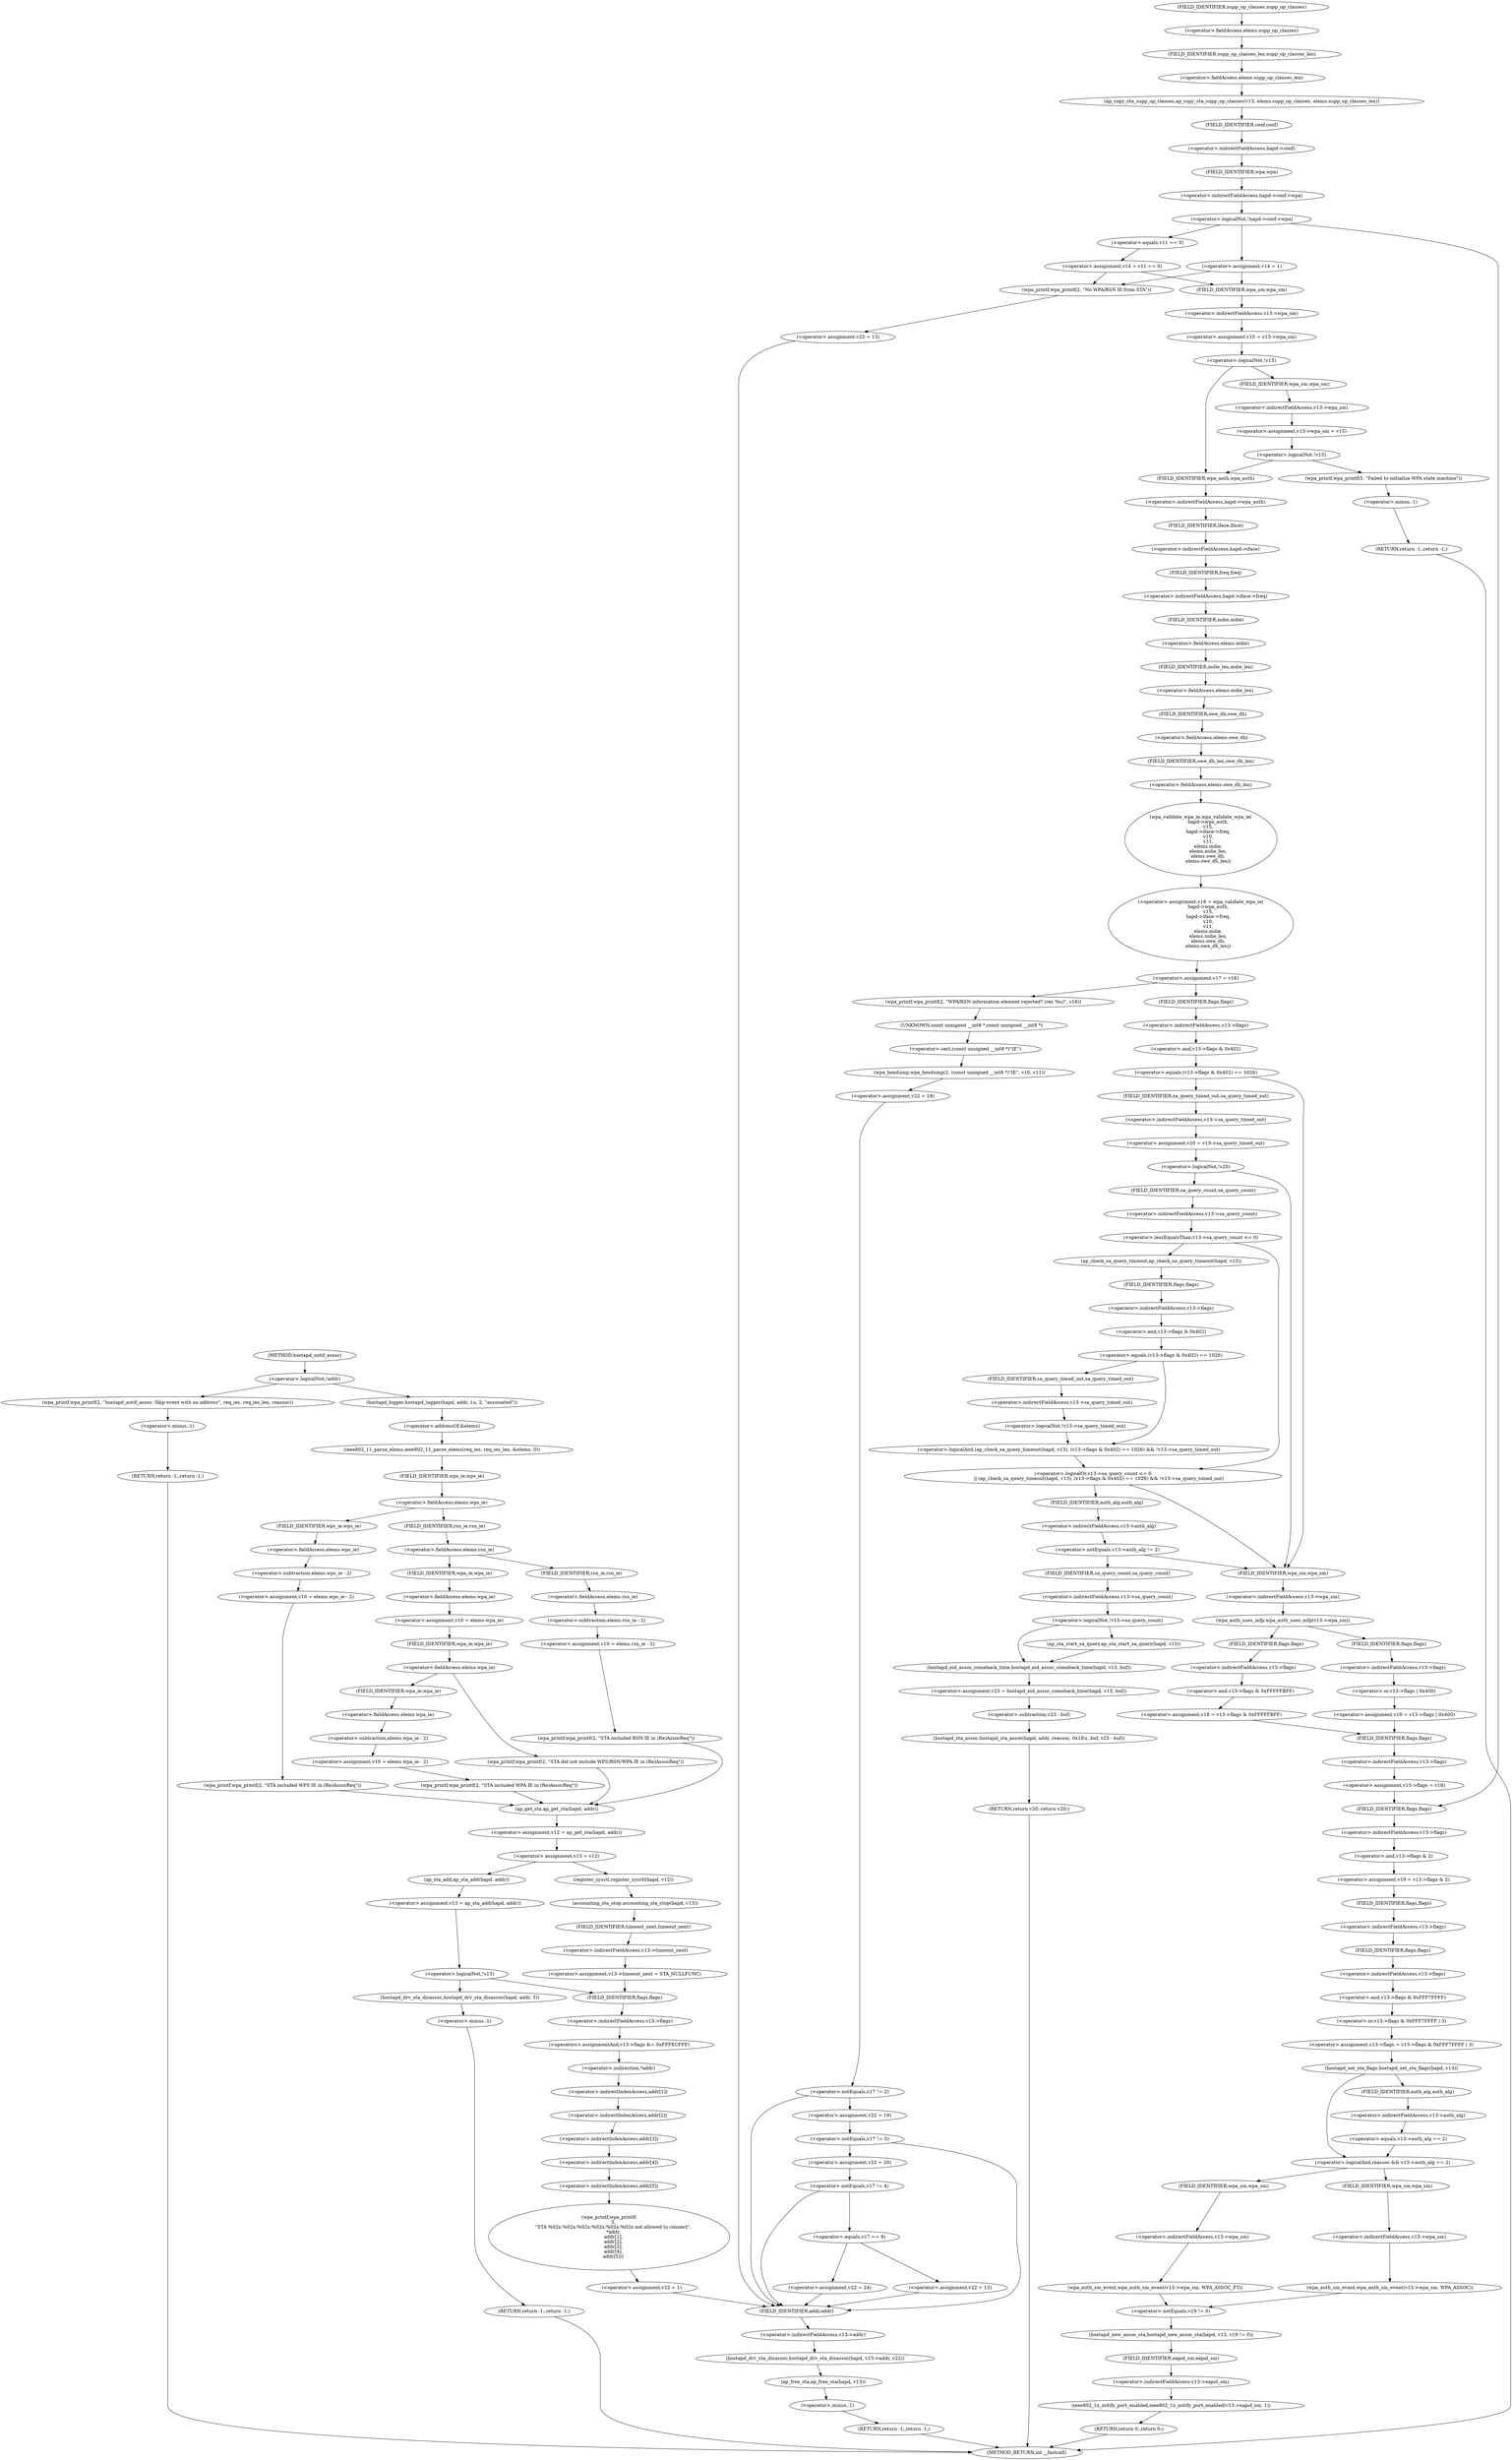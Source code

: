 digraph hostapd_notif_assoc {  
"1000139" [label = "(<operator>.logicalNot,!addr)" ]
"1000142" [label = "(wpa_printf,wpa_printf(2, \"hostapd_notif_assoc: Skip event with no address\", req_ies, req_ies_len, reassoc))" ]
"1000148" [label = "(RETURN,return -1;,return -1;)" ]
"1000149" [label = "(<operator>.minus,-1)" ]
"1000151" [label = "(hostapd_logger,hostapd_logger(hapd, addr, 1u, 2, \"associated\"))" ]
"1000157" [label = "(ieee802_11_parse_elems,ieee802_11_parse_elems(req_ies, req_ies_len, &elems, 0))" ]
"1000160" [label = "(<operator>.addressOf,&elems)" ]
"1000164" [label = "(<operator>.fieldAccess,elems.wps_ie)" ]
"1000166" [label = "(FIELD_IDENTIFIER,wps_ie,wps_ie)" ]
"1000168" [label = "(<operator>.assignment,v10 = elems.wps_ie - 2)" ]
"1000170" [label = "(<operator>.subtraction,elems.wps_ie - 2)" ]
"1000171" [label = "(<operator>.fieldAccess,elems.wps_ie)" ]
"1000173" [label = "(FIELD_IDENTIFIER,wps_ie,wps_ie)" ]
"1000176" [label = "(wpa_printf,wpa_printf(2, \"STA included WPS IE in (Re)AssocReq\"))" ]
"1000181" [label = "(<operator>.fieldAccess,elems.rsn_ie)" ]
"1000183" [label = "(FIELD_IDENTIFIER,rsn_ie,rsn_ie)" ]
"1000185" [label = "(<operator>.assignment,v10 = elems.rsn_ie - 2)" ]
"1000187" [label = "(<operator>.subtraction,elems.rsn_ie - 2)" ]
"1000188" [label = "(<operator>.fieldAccess,elems.rsn_ie)" ]
"1000190" [label = "(FIELD_IDENTIFIER,rsn_ie,rsn_ie)" ]
"1000193" [label = "(wpa_printf,wpa_printf(2, \"STA included RSN IE in (Re)AssocReq\"))" ]
"1000198" [label = "(<operator>.assignment,v10 = elems.wpa_ie)" ]
"1000200" [label = "(<operator>.fieldAccess,elems.wpa_ie)" ]
"1000202" [label = "(FIELD_IDENTIFIER,wpa_ie,wpa_ie)" ]
"1000204" [label = "(<operator>.fieldAccess,elems.wpa_ie)" ]
"1000206" [label = "(FIELD_IDENTIFIER,wpa_ie,wpa_ie)" ]
"1000208" [label = "(<operator>.assignment,v10 = elems.wpa_ie - 2)" ]
"1000210" [label = "(<operator>.subtraction,elems.wpa_ie - 2)" ]
"1000211" [label = "(<operator>.fieldAccess,elems.wpa_ie)" ]
"1000213" [label = "(FIELD_IDENTIFIER,wpa_ie,wpa_ie)" ]
"1000216" [label = "(wpa_printf,wpa_printf(2, \"STA included WPA IE in (Re)AssocReq\"))" ]
"1000221" [label = "(wpa_printf,wpa_printf(2, \"STA did not include WPS/RSN/WPA IE in (Re)AssocReq\"))" ]
"1000225" [label = "(<operator>.assignment,v12 = ap_get_sta(hapd, addr))" ]
"1000227" [label = "(ap_get_sta,ap_get_sta(hapd, addr))" ]
"1000230" [label = "(<operator>.assignment,v13 = v12)" ]
"1000236" [label = "(register_sysctl,register_sysctl(hapd, v12))" ]
"1000239" [label = "(accounting_sta_stop,accounting_sta_stop(hapd, v13))" ]
"1000242" [label = "(<operator>.assignment,v13->timeout_next = STA_NULLFUNC)" ]
"1000243" [label = "(<operator>.indirectFieldAccess,v13->timeout_next)" ]
"1000245" [label = "(FIELD_IDENTIFIER,timeout_next,timeout_next)" ]
"1000249" [label = "(<operator>.assignment,v13 = ap_sta_add(hapd, addr))" ]
"1000251" [label = "(ap_sta_add,ap_sta_add(hapd, addr))" ]
"1000255" [label = "(<operator>.logicalNot,!v13)" ]
"1000258" [label = "(hostapd_drv_sta_disassoc,hostapd_drv_sta_disassoc(hapd, addr, 5))" ]
"1000262" [label = "(RETURN,return -1;,return -1;)" ]
"1000263" [label = "(<operator>.minus,-1)" ]
"1000265" [label = "(<operators>.assignmentAnd,v13->flags &= 0xFFFECFFF)" ]
"1000266" [label = "(<operator>.indirectFieldAccess,v13->flags)" ]
"1000268" [label = "(FIELD_IDENTIFIER,flags,flags)" ]
"1000271" [label = "(wpa_printf,wpa_printf(\n      3,\n      \"STA %02x:%02x:%02x:%02x:%02x:%02x not allowed to connect\",\n      *addr,\n      addr[1],\n      addr[2],\n      addr[3],\n      addr[4],\n      addr[5]))" ]
"1000274" [label = "(<operator>.indirection,*addr)" ]
"1000276" [label = "(<operator>.indirectIndexAccess,addr[1])" ]
"1000279" [label = "(<operator>.indirectIndexAccess,addr[2])" ]
"1000282" [label = "(<operator>.indirectIndexAccess,addr[3])" ]
"1000285" [label = "(<operator>.indirectIndexAccess,addr[4])" ]
"1000288" [label = "(<operator>.indirectIndexAccess,addr[5])" ]
"1000291" [label = "(<operator>.assignment,v22 = 1)" ]
"1000295" [label = "(hostapd_drv_sta_disassoc,hostapd_drv_sta_disassoc(hapd, v13->addr, v22))" ]
"1000297" [label = "(<operator>.indirectFieldAccess,v13->addr)" ]
"1000299" [label = "(FIELD_IDENTIFIER,addr,addr)" ]
"1000301" [label = "(ap_free_sta,ap_free_sta(hapd, v13))" ]
"1000304" [label = "(RETURN,return -1;,return -1;)" ]
"1000305" [label = "(<operator>.minus,-1)" ]
"1000307" [label = "(ap_copy_sta_supp_op_classes,ap_copy_sta_supp_op_classes(v13, elems.supp_op_classes, elems.supp_op_classes_len))" ]
"1000309" [label = "(<operator>.fieldAccess,elems.supp_op_classes)" ]
"1000311" [label = "(FIELD_IDENTIFIER,supp_op_classes,supp_op_classes)" ]
"1000312" [label = "(<operator>.fieldAccess,elems.supp_op_classes_len)" ]
"1000314" [label = "(FIELD_IDENTIFIER,supp_op_classes_len,supp_op_classes_len)" ]
"1000316" [label = "(<operator>.logicalNot,!hapd->conf->wpa)" ]
"1000317" [label = "(<operator>.indirectFieldAccess,hapd->conf->wpa)" ]
"1000318" [label = "(<operator>.indirectFieldAccess,hapd->conf)" ]
"1000320" [label = "(FIELD_IDENTIFIER,conf,conf)" ]
"1000321" [label = "(FIELD_IDENTIFIER,wpa,wpa)" ]
"1000325" [label = "(<operator>.assignment,v14 = v11 == 0)" ]
"1000327" [label = "(<operator>.equals,v11 == 0)" ]
"1000331" [label = "(<operator>.assignment,v14 = 1)" ]
"1000337" [label = "(wpa_printf,wpa_printf(2, \"No WPA/RSN IE from STA\"))" ]
"1000340" [label = "(<operator>.assignment,v22 = 13)" ]
"1000344" [label = "(<operator>.assignment,v15 = v13->wpa_sm)" ]
"1000346" [label = "(<operator>.indirectFieldAccess,v13->wpa_sm)" ]
"1000348" [label = "(FIELD_IDENTIFIER,wpa_sm,wpa_sm)" ]
"1000350" [label = "(<operator>.logicalNot,!v15)" ]
"1000353" [label = "(<operator>.assignment,v13->wpa_sm = v15)" ]
"1000354" [label = "(<operator>.indirectFieldAccess,v13->wpa_sm)" ]
"1000356" [label = "(FIELD_IDENTIFIER,wpa_sm,wpa_sm)" ]
"1000359" [label = "(<operator>.logicalNot,!v15)" ]
"1000362" [label = "(wpa_printf,wpa_printf(5, \"Failed to initialize WPA state machine\"))" ]
"1000365" [label = "(RETURN,return -1;,return -1;)" ]
"1000366" [label = "(<operator>.minus,-1)" ]
"1000368" [label = "(<operator>.assignment,v16 = wpa_validate_wpa_ie(\n          hapd->wpa_auth,\n          v15,\n          hapd->iface->freq,\n          v10,\n          v11,\n          elems.mdie,\n          elems.mdie_len,\n          elems.owe_dh,\n          elems.owe_dh_len))" ]
"1000370" [label = "(wpa_validate_wpa_ie,wpa_validate_wpa_ie(\n          hapd->wpa_auth,\n          v15,\n          hapd->iface->freq,\n          v10,\n          v11,\n          elems.mdie,\n          elems.mdie_len,\n          elems.owe_dh,\n          elems.owe_dh_len))" ]
"1000371" [label = "(<operator>.indirectFieldAccess,hapd->wpa_auth)" ]
"1000373" [label = "(FIELD_IDENTIFIER,wpa_auth,wpa_auth)" ]
"1000375" [label = "(<operator>.indirectFieldAccess,hapd->iface->freq)" ]
"1000376" [label = "(<operator>.indirectFieldAccess,hapd->iface)" ]
"1000378" [label = "(FIELD_IDENTIFIER,iface,iface)" ]
"1000379" [label = "(FIELD_IDENTIFIER,freq,freq)" ]
"1000382" [label = "(<operator>.fieldAccess,elems.mdie)" ]
"1000384" [label = "(FIELD_IDENTIFIER,mdie,mdie)" ]
"1000385" [label = "(<operator>.fieldAccess,elems.mdie_len)" ]
"1000387" [label = "(FIELD_IDENTIFIER,mdie_len,mdie_len)" ]
"1000388" [label = "(<operator>.fieldAccess,elems.owe_dh)" ]
"1000390" [label = "(FIELD_IDENTIFIER,owe_dh,owe_dh)" ]
"1000391" [label = "(<operator>.fieldAccess,elems.owe_dh_len)" ]
"1000393" [label = "(FIELD_IDENTIFIER,owe_dh_len,owe_dh_len)" ]
"1000394" [label = "(<operator>.assignment,v17 = v16)" ]
"1000400" [label = "(wpa_printf,wpa_printf(2, \"WPA/RSN information element rejected? (res %u)\", v16))" ]
"1000404" [label = "(wpa_hexdump,wpa_hexdump(2, (const unsigned __int8 *)\"IE\", v10, v11))" ]
"1000406" [label = "(<operator>.cast,(const unsigned __int8 *)\"IE\")" ]
"1000407" [label = "(UNKNOWN,const unsigned __int8 *,const unsigned __int8 *)" ]
"1000411" [label = "(<operator>.assignment,v22 = 18)" ]
"1000415" [label = "(<operator>.notEquals,v17 != 2)" ]
"1000419" [label = "(<operator>.assignment,v22 = 19)" ]
"1000423" [label = "(<operator>.notEquals,v17 != 3)" ]
"1000427" [label = "(<operator>.assignment,v22 = 20)" ]
"1000431" [label = "(<operator>.notEquals,v17 != 4)" ]
"1000436" [label = "(<operator>.equals,v17 == 8)" ]
"1000439" [label = "(<operator>.assignment,v22 = 24)" ]
"1000443" [label = "(<operator>.assignment,v22 = 13)" ]
"1000448" [label = "(<operator>.equals,(v13->flags & 0x402) == 1026)" ]
"1000449" [label = "(<operator>.and,v13->flags & 0x402)" ]
"1000450" [label = "(<operator>.indirectFieldAccess,v13->flags)" ]
"1000452" [label = "(FIELD_IDENTIFIER,flags,flags)" ]
"1000456" [label = "(<operator>.assignment,v20 = v13->sa_query_timed_out)" ]
"1000458" [label = "(<operator>.indirectFieldAccess,v13->sa_query_timed_out)" ]
"1000460" [label = "(FIELD_IDENTIFIER,sa_query_timed_out,sa_query_timed_out)" ]
"1000462" [label = "(<operator>.logicalNot,!v20)" ]
"1000466" [label = "(<operator>.logicalOr,v13->sa_query_count <= 0\n        || (ap_check_sa_query_timeout(hapd, v13), (v13->flags & 0x402) == 1026) && !v13->sa_query_timed_out)" ]
"1000467" [label = "(<operator>.lessEqualsThan,v13->sa_query_count <= 0)" ]
"1000468" [label = "(<operator>.indirectFieldAccess,v13->sa_query_count)" ]
"1000470" [label = "(FIELD_IDENTIFIER,sa_query_count,sa_query_count)" ]
"1000472" [label = "(<operator>.logicalAnd,(ap_check_sa_query_timeout(hapd, v13), (v13->flags & 0x402) == 1026) && !v13->sa_query_timed_out)" ]
"1000474" [label = "(ap_check_sa_query_timeout,ap_check_sa_query_timeout(hapd, v13))" ]
"1000477" [label = "(<operator>.equals,(v13->flags & 0x402) == 1026)" ]
"1000478" [label = "(<operator>.and,v13->flags & 0x402)" ]
"1000479" [label = "(<operator>.indirectFieldAccess,v13->flags)" ]
"1000481" [label = "(FIELD_IDENTIFIER,flags,flags)" ]
"1000484" [label = "(<operator>.logicalNot,!v13->sa_query_timed_out)" ]
"1000485" [label = "(<operator>.indirectFieldAccess,v13->sa_query_timed_out)" ]
"1000487" [label = "(FIELD_IDENTIFIER,sa_query_timed_out,sa_query_timed_out)" ]
"1000490" [label = "(<operator>.notEquals,v13->auth_alg != 2)" ]
"1000491" [label = "(<operator>.indirectFieldAccess,v13->auth_alg)" ]
"1000493" [label = "(FIELD_IDENTIFIER,auth_alg,auth_alg)" ]
"1000497" [label = "(<operator>.logicalNot,!v13->sa_query_count)" ]
"1000498" [label = "(<operator>.indirectFieldAccess,v13->sa_query_count)" ]
"1000500" [label = "(FIELD_IDENTIFIER,sa_query_count,sa_query_count)" ]
"1000501" [label = "(ap_sta_start_sa_query,ap_sta_start_sa_query(hapd, v13))" ]
"1000504" [label = "(<operator>.assignment,v23 = hostapd_eid_assoc_comeback_time(hapd, v13, buf))" ]
"1000506" [label = "(hostapd_eid_assoc_comeback_time,hostapd_eid_assoc_comeback_time(hapd, v13, buf))" ]
"1000510" [label = "(hostapd_sta_assoc,hostapd_sta_assoc(hapd, addr, reassoc, 0x1Eu, buf, v23 - buf))" ]
"1000516" [label = "(<operator>.subtraction,v23 - buf)" ]
"1000519" [label = "(RETURN,return v20;,return v20;)" ]
"1000522" [label = "(wpa_auth_uses_mfp,wpa_auth_uses_mfp(v13->wpa_sm))" ]
"1000523" [label = "(<operator>.indirectFieldAccess,v13->wpa_sm)" ]
"1000525" [label = "(FIELD_IDENTIFIER,wpa_sm,wpa_sm)" ]
"1000526" [label = "(<operator>.assignment,v18 = v13->flags | 0x400)" ]
"1000528" [label = "(<operator>.or,v13->flags | 0x400)" ]
"1000529" [label = "(<operator>.indirectFieldAccess,v13->flags)" ]
"1000531" [label = "(FIELD_IDENTIFIER,flags,flags)" ]
"1000534" [label = "(<operator>.assignment,v18 = v13->flags & 0xFFFFFBFF)" ]
"1000536" [label = "(<operator>.and,v13->flags & 0xFFFFFBFF)" ]
"1000537" [label = "(<operator>.indirectFieldAccess,v13->flags)" ]
"1000539" [label = "(FIELD_IDENTIFIER,flags,flags)" ]
"1000541" [label = "(<operator>.assignment,v13->flags = v18)" ]
"1000542" [label = "(<operator>.indirectFieldAccess,v13->flags)" ]
"1000544" [label = "(FIELD_IDENTIFIER,flags,flags)" ]
"1000547" [label = "(<operator>.assignment,v19 = v13->flags & 2)" ]
"1000549" [label = "(<operator>.and,v13->flags & 2)" ]
"1000550" [label = "(<operator>.indirectFieldAccess,v13->flags)" ]
"1000552" [label = "(FIELD_IDENTIFIER,flags,flags)" ]
"1000554" [label = "(<operator>.assignment,v13->flags = v13->flags & 0xFFF7FFFF | 3)" ]
"1000555" [label = "(<operator>.indirectFieldAccess,v13->flags)" ]
"1000557" [label = "(FIELD_IDENTIFIER,flags,flags)" ]
"1000558" [label = "(<operator>.or,v13->flags & 0xFFF7FFFF | 3)" ]
"1000559" [label = "(<operator>.and,v13->flags & 0xFFF7FFFF)" ]
"1000560" [label = "(<operator>.indirectFieldAccess,v13->flags)" ]
"1000562" [label = "(FIELD_IDENTIFIER,flags,flags)" ]
"1000565" [label = "(hostapd_set_sta_flags,hostapd_set_sta_flags(hapd, v13))" ]
"1000569" [label = "(<operator>.logicalAnd,reassoc && v13->auth_alg == 2)" ]
"1000571" [label = "(<operator>.equals,v13->auth_alg == 2)" ]
"1000572" [label = "(<operator>.indirectFieldAccess,v13->auth_alg)" ]
"1000574" [label = "(FIELD_IDENTIFIER,auth_alg,auth_alg)" ]
"1000576" [label = "(wpa_auth_sm_event,wpa_auth_sm_event(v13->wpa_sm, WPA_ASSOC_FT))" ]
"1000577" [label = "(<operator>.indirectFieldAccess,v13->wpa_sm)" ]
"1000579" [label = "(FIELD_IDENTIFIER,wpa_sm,wpa_sm)" ]
"1000582" [label = "(wpa_auth_sm_event,wpa_auth_sm_event(v13->wpa_sm, WPA_ASSOC))" ]
"1000583" [label = "(<operator>.indirectFieldAccess,v13->wpa_sm)" ]
"1000585" [label = "(FIELD_IDENTIFIER,wpa_sm,wpa_sm)" ]
"1000587" [label = "(hostapd_new_assoc_sta,hostapd_new_assoc_sta(hapd, v13, v19 != 0))" ]
"1000590" [label = "(<operator>.notEquals,v19 != 0)" ]
"1000593" [label = "(ieee802_1x_notify_port_enabled,ieee802_1x_notify_port_enabled(v13->eapol_sm, 1))" ]
"1000594" [label = "(<operator>.indirectFieldAccess,v13->eapol_sm)" ]
"1000596" [label = "(FIELD_IDENTIFIER,eapol_sm,eapol_sm)" ]
"1000598" [label = "(RETURN,return 0;,return 0;)" ]
"1000116" [label = "(METHOD,hostapd_notif_assoc)" ]
"1000600" [label = "(METHOD_RETURN,int __fastcall)" ]
  "1000139" -> "1000142" 
  "1000139" -> "1000151" 
  "1000142" -> "1000149" 
  "1000148" -> "1000600" 
  "1000149" -> "1000148" 
  "1000151" -> "1000160" 
  "1000157" -> "1000166" 
  "1000160" -> "1000157" 
  "1000164" -> "1000173" 
  "1000164" -> "1000183" 
  "1000166" -> "1000164" 
  "1000168" -> "1000176" 
  "1000170" -> "1000168" 
  "1000171" -> "1000170" 
  "1000173" -> "1000171" 
  "1000176" -> "1000227" 
  "1000181" -> "1000190" 
  "1000181" -> "1000202" 
  "1000183" -> "1000181" 
  "1000185" -> "1000193" 
  "1000187" -> "1000185" 
  "1000188" -> "1000187" 
  "1000190" -> "1000188" 
  "1000193" -> "1000227" 
  "1000198" -> "1000206" 
  "1000200" -> "1000198" 
  "1000202" -> "1000200" 
  "1000204" -> "1000213" 
  "1000204" -> "1000221" 
  "1000206" -> "1000204" 
  "1000208" -> "1000216" 
  "1000210" -> "1000208" 
  "1000211" -> "1000210" 
  "1000213" -> "1000211" 
  "1000216" -> "1000227" 
  "1000221" -> "1000227" 
  "1000225" -> "1000230" 
  "1000227" -> "1000225" 
  "1000230" -> "1000236" 
  "1000230" -> "1000251" 
  "1000236" -> "1000239" 
  "1000239" -> "1000245" 
  "1000242" -> "1000268" 
  "1000243" -> "1000242" 
  "1000245" -> "1000243" 
  "1000249" -> "1000255" 
  "1000251" -> "1000249" 
  "1000255" -> "1000258" 
  "1000255" -> "1000268" 
  "1000258" -> "1000263" 
  "1000262" -> "1000600" 
  "1000263" -> "1000262" 
  "1000265" -> "1000274" 
  "1000266" -> "1000265" 
  "1000268" -> "1000266" 
  "1000271" -> "1000291" 
  "1000274" -> "1000276" 
  "1000276" -> "1000279" 
  "1000279" -> "1000282" 
  "1000282" -> "1000285" 
  "1000285" -> "1000288" 
  "1000288" -> "1000271" 
  "1000291" -> "1000299" 
  "1000295" -> "1000301" 
  "1000297" -> "1000295" 
  "1000299" -> "1000297" 
  "1000301" -> "1000305" 
  "1000304" -> "1000600" 
  "1000305" -> "1000304" 
  "1000307" -> "1000320" 
  "1000309" -> "1000314" 
  "1000311" -> "1000309" 
  "1000312" -> "1000307" 
  "1000314" -> "1000312" 
  "1000316" -> "1000552" 
  "1000316" -> "1000327" 
  "1000316" -> "1000331" 
  "1000317" -> "1000316" 
  "1000318" -> "1000321" 
  "1000320" -> "1000318" 
  "1000321" -> "1000317" 
  "1000325" -> "1000337" 
  "1000325" -> "1000348" 
  "1000327" -> "1000325" 
  "1000331" -> "1000337" 
  "1000331" -> "1000348" 
  "1000337" -> "1000340" 
  "1000340" -> "1000299" 
  "1000344" -> "1000350" 
  "1000346" -> "1000344" 
  "1000348" -> "1000346" 
  "1000350" -> "1000356" 
  "1000350" -> "1000373" 
  "1000353" -> "1000359" 
  "1000354" -> "1000353" 
  "1000356" -> "1000354" 
  "1000359" -> "1000362" 
  "1000359" -> "1000373" 
  "1000362" -> "1000366" 
  "1000365" -> "1000600" 
  "1000366" -> "1000365" 
  "1000368" -> "1000394" 
  "1000370" -> "1000368" 
  "1000371" -> "1000378" 
  "1000373" -> "1000371" 
  "1000375" -> "1000384" 
  "1000376" -> "1000379" 
  "1000378" -> "1000376" 
  "1000379" -> "1000375" 
  "1000382" -> "1000387" 
  "1000384" -> "1000382" 
  "1000385" -> "1000390" 
  "1000387" -> "1000385" 
  "1000388" -> "1000393" 
  "1000390" -> "1000388" 
  "1000391" -> "1000370" 
  "1000393" -> "1000391" 
  "1000394" -> "1000400" 
  "1000394" -> "1000452" 
  "1000400" -> "1000407" 
  "1000404" -> "1000411" 
  "1000406" -> "1000404" 
  "1000407" -> "1000406" 
  "1000411" -> "1000415" 
  "1000415" -> "1000419" 
  "1000415" -> "1000299" 
  "1000419" -> "1000423" 
  "1000423" -> "1000427" 
  "1000423" -> "1000299" 
  "1000427" -> "1000431" 
  "1000431" -> "1000436" 
  "1000431" -> "1000299" 
  "1000436" -> "1000439" 
  "1000436" -> "1000443" 
  "1000439" -> "1000299" 
  "1000443" -> "1000299" 
  "1000448" -> "1000460" 
  "1000448" -> "1000525" 
  "1000449" -> "1000448" 
  "1000450" -> "1000449" 
  "1000452" -> "1000450" 
  "1000456" -> "1000462" 
  "1000458" -> "1000456" 
  "1000460" -> "1000458" 
  "1000462" -> "1000470" 
  "1000462" -> "1000525" 
  "1000466" -> "1000493" 
  "1000466" -> "1000525" 
  "1000467" -> "1000466" 
  "1000467" -> "1000474" 
  "1000468" -> "1000467" 
  "1000470" -> "1000468" 
  "1000472" -> "1000466" 
  "1000474" -> "1000481" 
  "1000477" -> "1000472" 
  "1000477" -> "1000487" 
  "1000478" -> "1000477" 
  "1000479" -> "1000478" 
  "1000481" -> "1000479" 
  "1000484" -> "1000472" 
  "1000485" -> "1000484" 
  "1000487" -> "1000485" 
  "1000490" -> "1000500" 
  "1000490" -> "1000525" 
  "1000491" -> "1000490" 
  "1000493" -> "1000491" 
  "1000497" -> "1000501" 
  "1000497" -> "1000506" 
  "1000498" -> "1000497" 
  "1000500" -> "1000498" 
  "1000501" -> "1000506" 
  "1000504" -> "1000516" 
  "1000506" -> "1000504" 
  "1000510" -> "1000519" 
  "1000516" -> "1000510" 
  "1000519" -> "1000600" 
  "1000522" -> "1000531" 
  "1000522" -> "1000539" 
  "1000523" -> "1000522" 
  "1000525" -> "1000523" 
  "1000526" -> "1000544" 
  "1000528" -> "1000526" 
  "1000529" -> "1000528" 
  "1000531" -> "1000529" 
  "1000534" -> "1000544" 
  "1000536" -> "1000534" 
  "1000537" -> "1000536" 
  "1000539" -> "1000537" 
  "1000541" -> "1000552" 
  "1000542" -> "1000541" 
  "1000544" -> "1000542" 
  "1000547" -> "1000557" 
  "1000549" -> "1000547" 
  "1000550" -> "1000549" 
  "1000552" -> "1000550" 
  "1000554" -> "1000565" 
  "1000555" -> "1000562" 
  "1000557" -> "1000555" 
  "1000558" -> "1000554" 
  "1000559" -> "1000558" 
  "1000560" -> "1000559" 
  "1000562" -> "1000560" 
  "1000565" -> "1000569" 
  "1000565" -> "1000574" 
  "1000569" -> "1000579" 
  "1000569" -> "1000585" 
  "1000571" -> "1000569" 
  "1000572" -> "1000571" 
  "1000574" -> "1000572" 
  "1000576" -> "1000590" 
  "1000577" -> "1000576" 
  "1000579" -> "1000577" 
  "1000582" -> "1000590" 
  "1000583" -> "1000582" 
  "1000585" -> "1000583" 
  "1000587" -> "1000596" 
  "1000590" -> "1000587" 
  "1000593" -> "1000598" 
  "1000594" -> "1000593" 
  "1000596" -> "1000594" 
  "1000598" -> "1000600" 
  "1000116" -> "1000139" 
}
